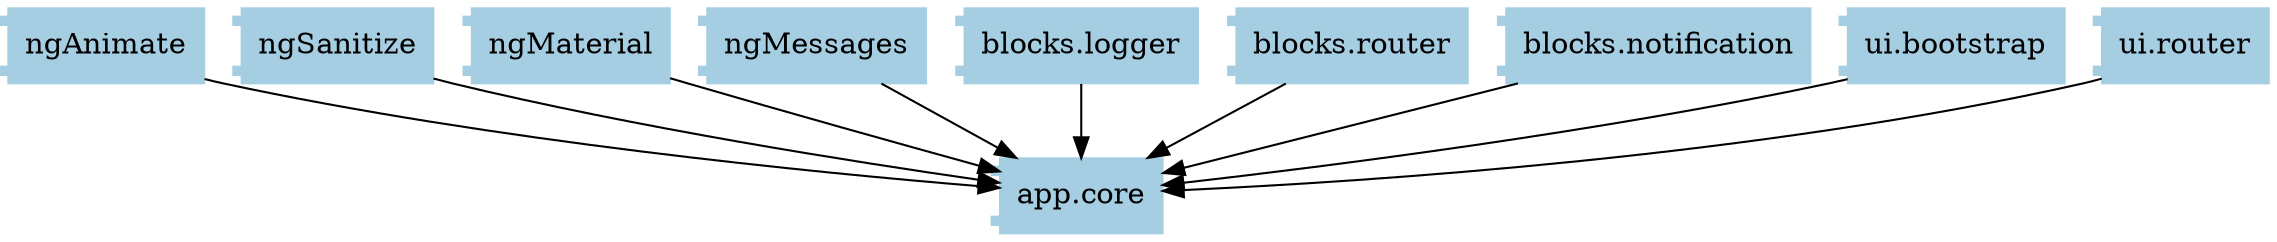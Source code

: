 digraph dependencies {
  node[shape="component",style="filled",colorscheme=paired12]


    node[shape="component"]
    "app.core"[label="app.core", color=1]

    
      "ngAnimate"[label="ngAnimate", color=1]
      "ngAnimate" -> "app.core"
    
      "ngSanitize"[label="ngSanitize", color=1]
      "ngSanitize" -> "app.core"
    
      "ngMaterial"[label="ngMaterial", color=1]
      "ngMaterial" -> "app.core"
    
      "ngMessages"[label="ngMessages", color=1]
      "ngMessages" -> "app.core"
    
      "blocks.logger"[label="blocks.logger", color=1]
      "blocks.logger" -> "app.core"
    
      "blocks.router"[label="blocks.router", color=1]
      "blocks.router" -> "app.core"
    
      "blocks.notification"[label="blocks.notification", color=1]
      "blocks.notification" -> "app.core"
    
      "ui.bootstrap"[label="ui.bootstrap", color=1]
      "ui.bootstrap" -> "app.core"
    
      "ui.router"[label="ui.router", color=1]
      "ui.router" -> "app.core"
    


    node[shape="ellipse"]
    


    

    

    

    node[shape="cds"]
    

    









    node[shape="ellipse",style="filled", color=9]
    

    


    

    

    

    


}
